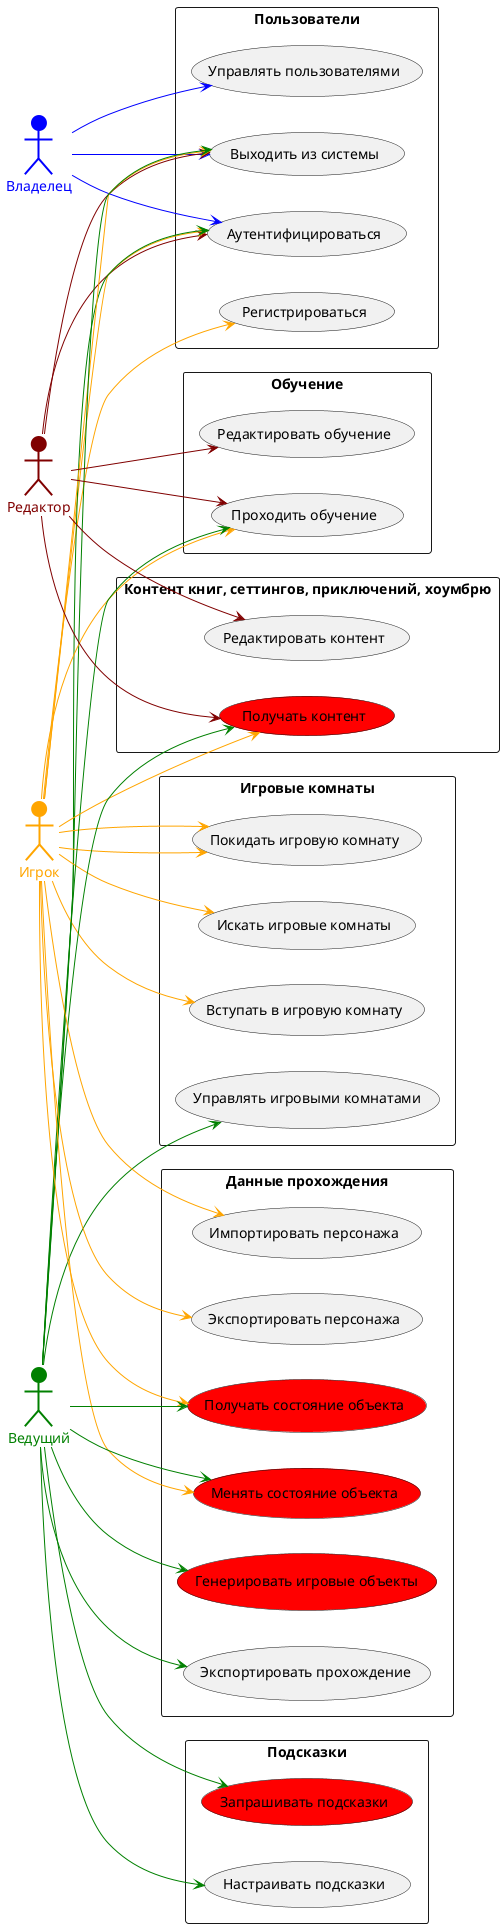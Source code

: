 @startuml
left to right direction

actor "Владелец" as UO $UO #blue;line:blue;line.bold;text:blue
actor "Редактор" as UE $UE #maroon;line:maroon;line.bold;text:maroon
actor "Игрок" as UP $UP #orange;line:orange;line.bold;text:orange
actor "Ведущий" as UD $UD #green;line:green;line.bold;text:green

rectangle "Пользователи" as Users {
    usecase "Регистрироваться" as Register
    usecase "Аутентифицироваться" as Auth
    usecase "Управлять пользователями" as ManageUsers
    usecase "Выходить из системы" as Logout
    UP --> Register #orange
    UO --> Auth #blue
    UE --> Auth #maroon
    UP --> Auth #orange
    UD --> Auth #green
    UO --> ManageUsers #blue
    UO --> Logout #blue
    UE --> Logout #maroon
    UP --> Logout #orange
    UD --> Logout #green

}

rectangle "Игровые комнаты" as Rooms {
    usecase "Управлять игровыми комнатами" as ManageRoom
    usecase "Искать игровые комнаты" as SearchRoom
    usecase "Вступать в игровую комнату" as JoinRoom
    usecase "Покидать игровую комнату" as LeaveRoom
    UD --> ManageRoom #green
    UP --> SearchRoom #orange
    UP --> JoinRoom #orange
    UP --> LeaveRoom #orange
}

rectangle "Обучение" as Education {
    usecase "Проходить обучение" as Learn
    usecase "Редактировать обучение" as EditLearn
    UP --> LeaveRoom #orange
    UE --> Learn #maroon
    UE --> EditLearn #maroon
    UP --> Learn #orange
    UD --> Learn #green
}

rectangle "Контент книг, сеттингов, приключений, хоумбрю" as Content {
    usecase "Получать контент" as ReadContent #red
    usecase "Редактировать контент" as EditContent
    UE --> ReadContent #maroon
    UE --> EditContent #maroon
    UP --> ReadContent #orange
    UD --> ReadContent #green
}

rectangle "Данные прохождения" as Campaigns {
    usecase "Получать состояние объекта" as GetState #red
    usecase "Менять состояние объекта" as ChangeState #red
    usecase "Генерировать игровые объекты" as Generate #red
    usecase "Импортировать персонажа" as ImportChar
    usecase "Экспортировать персонажа" as ExportChar
    usecase "Экспортировать прохождение" as ExportHistory
    UP --> GetState #orange
    UP --> ChangeState #orange
    UP --> ImportChar #orange
    UP --> ExportChar #orange
    UD --> Generate #green
    UD --> GetState #green
    UD --> ChangeState #green
    UD --> ExportHistory #green
}

rectangle "Подсказки" as Hints {
    usecase "Запрашивать подсказки" as AskHint #red
    usecase "Настраивать подсказки" as TuneHint
    UD --> AskHint #green
    UD --> TuneHint #green
}

'remove Hints
'remove Users
'remove Education
'remove Rooms
'remove UO
'remove UE
remove @unlinked
@enduml
